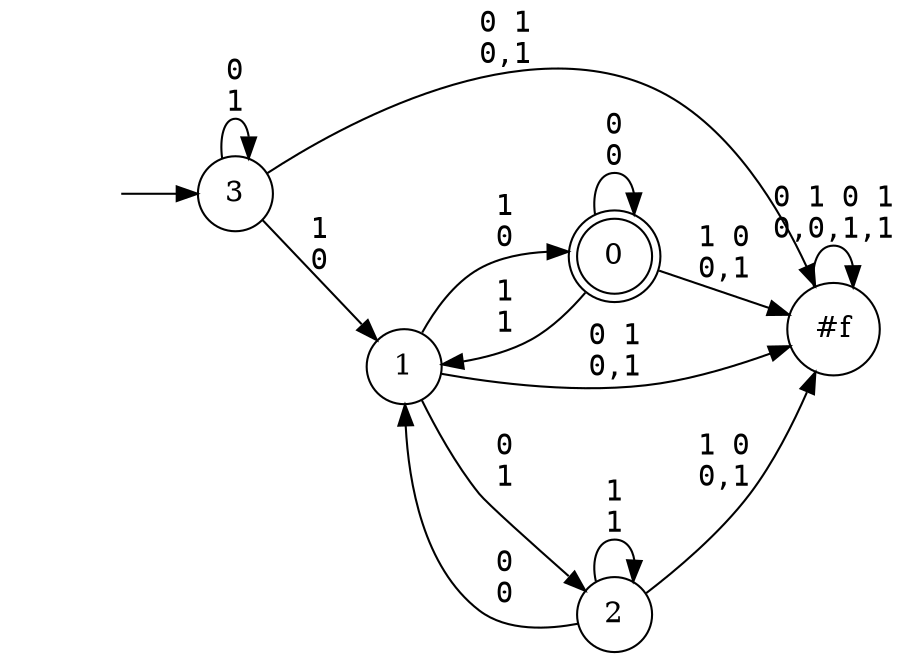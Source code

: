 digraph G {
rankdir="LR";edge[fontname=Courier];
node[shape=circle];
"#entry#"[shape=none label=""];
"0"[shape=doublecircle];
"#entry#"->"3"
"3"->"#f"[label="0 1\n0,1"];
"3"->"1"[label="1\n0"];
"3"->"3"[label="0\n1"];
"#f"->"#f"[label="0 1 0 1\n0,0,1,1"];
"1"->"#f"[label="0 1\n0,1"];
"1"->"0"[label="1\n0"];
"1"->"2"[label="0\n1"];
"0"->"0"[label="0\n0"];
"0"->"#f"[label="1 0\n0,1"];
"0"->"1"[label="1\n1"];
"2"->"1"[label="0\n0"];
"2"->"#f"[label="1 0\n0,1"];
"2"->"2"[label="1\n1"];
}
